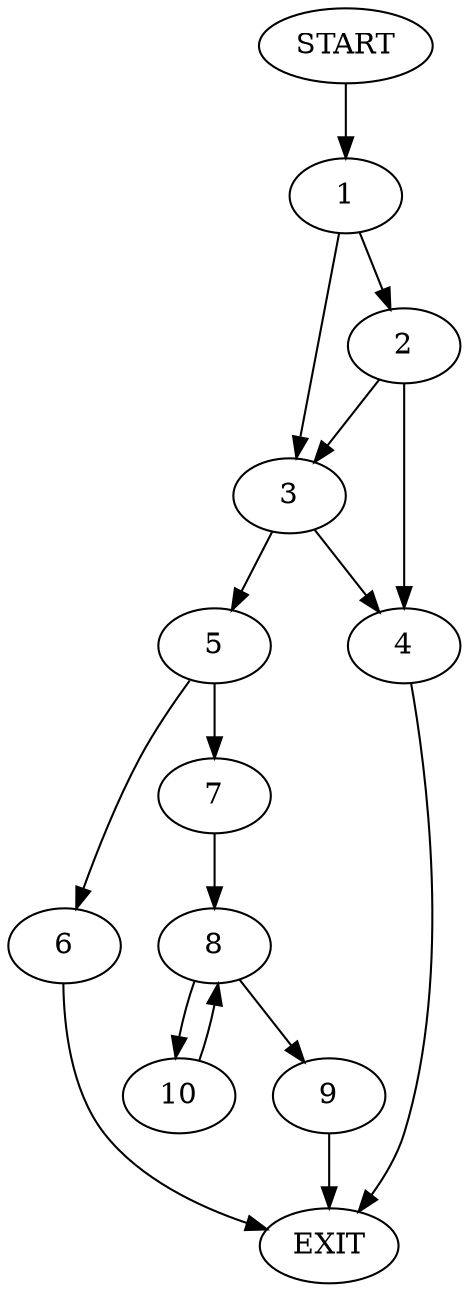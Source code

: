 digraph {
0 [label="START"]
11 [label="EXIT"]
0 -> 1
1 -> 2
1 -> 3
2 -> 3
2 -> 4
3 -> 5
3 -> 4
4 -> 11
5 -> 6
5 -> 7
6 -> 11
7 -> 8
8 -> 9
8 -> 10
9 -> 11
10 -> 8
}
